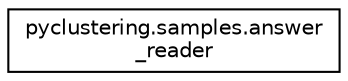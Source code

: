 digraph "Graphical Class Hierarchy"
{
 // INTERACTIVE_SVG=YES
 // LATEX_PDF_SIZE
  edge [fontname="Helvetica",fontsize="10",labelfontname="Helvetica",labelfontsize="10"];
  node [fontname="Helvetica",fontsize="10",shape=record];
  rankdir="LR";
  Node0 [label="pyclustering.samples.answer\l_reader",height=0.2,width=0.4,color="black", fillcolor="white", style="filled",URL="$df/d25/classpyclustering_1_1samples_1_1answer__reader.html",tooltip="Answer reader for samples that are used by pyclustering library."];
}
